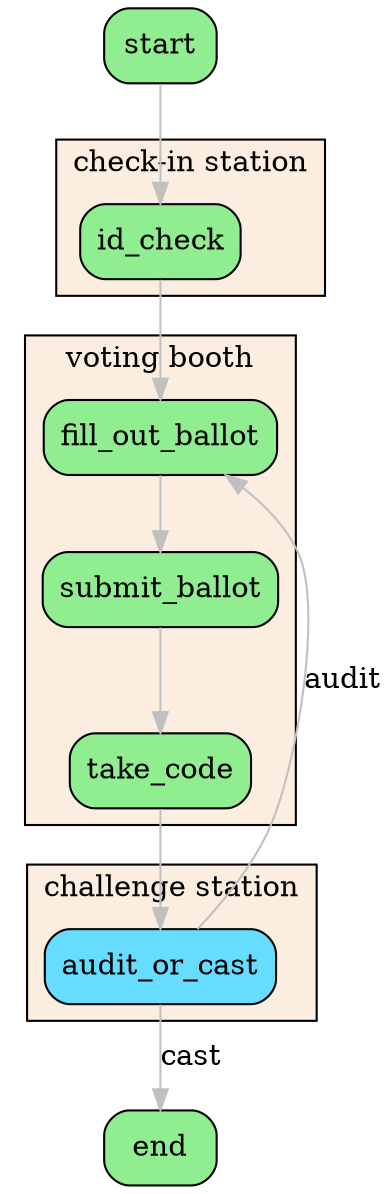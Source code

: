 digraph current_workflow {
  rankdir=TB
  bgcolor=transparent
  node [shape=box, style="rounded,filled", fillcolor=lightgreen]
  edge [color=grey]

  start
  end
  subgraph cluster_votingbooth {
    bgcolor="#fbeee0"
    label="voting booth"
    fill_out_ballot -> submit_ballot -> take_code
  }
  subgraph cluster_checkin {
    bgcolor="#fbeee0"
    label="check-in station"
    id_check -> fill_out_ballot
  }
  subgraph cluster_challenge {
    bgcolor="#fbeee0"
    label="challenge station"
    audit_or_cast [fillcolor="#66ddff"] // blue
  }
  // TODO separate post
  // subgraph cluster_verify {
  //   label="verify tally"
  //   verify_vote_included -> verify_tally
  // }
  start -> id_check
  take_code -> audit_or_cast
  audit_or_cast -> fill_out_ballot [label="audit", weight=0]
  // audit_or_cast -> verify_vote_included [label="cast"]
  audit_or_cast -> end [label="cast"]
  // verify_vote_included -> end
  // verify_tally -> end
}
